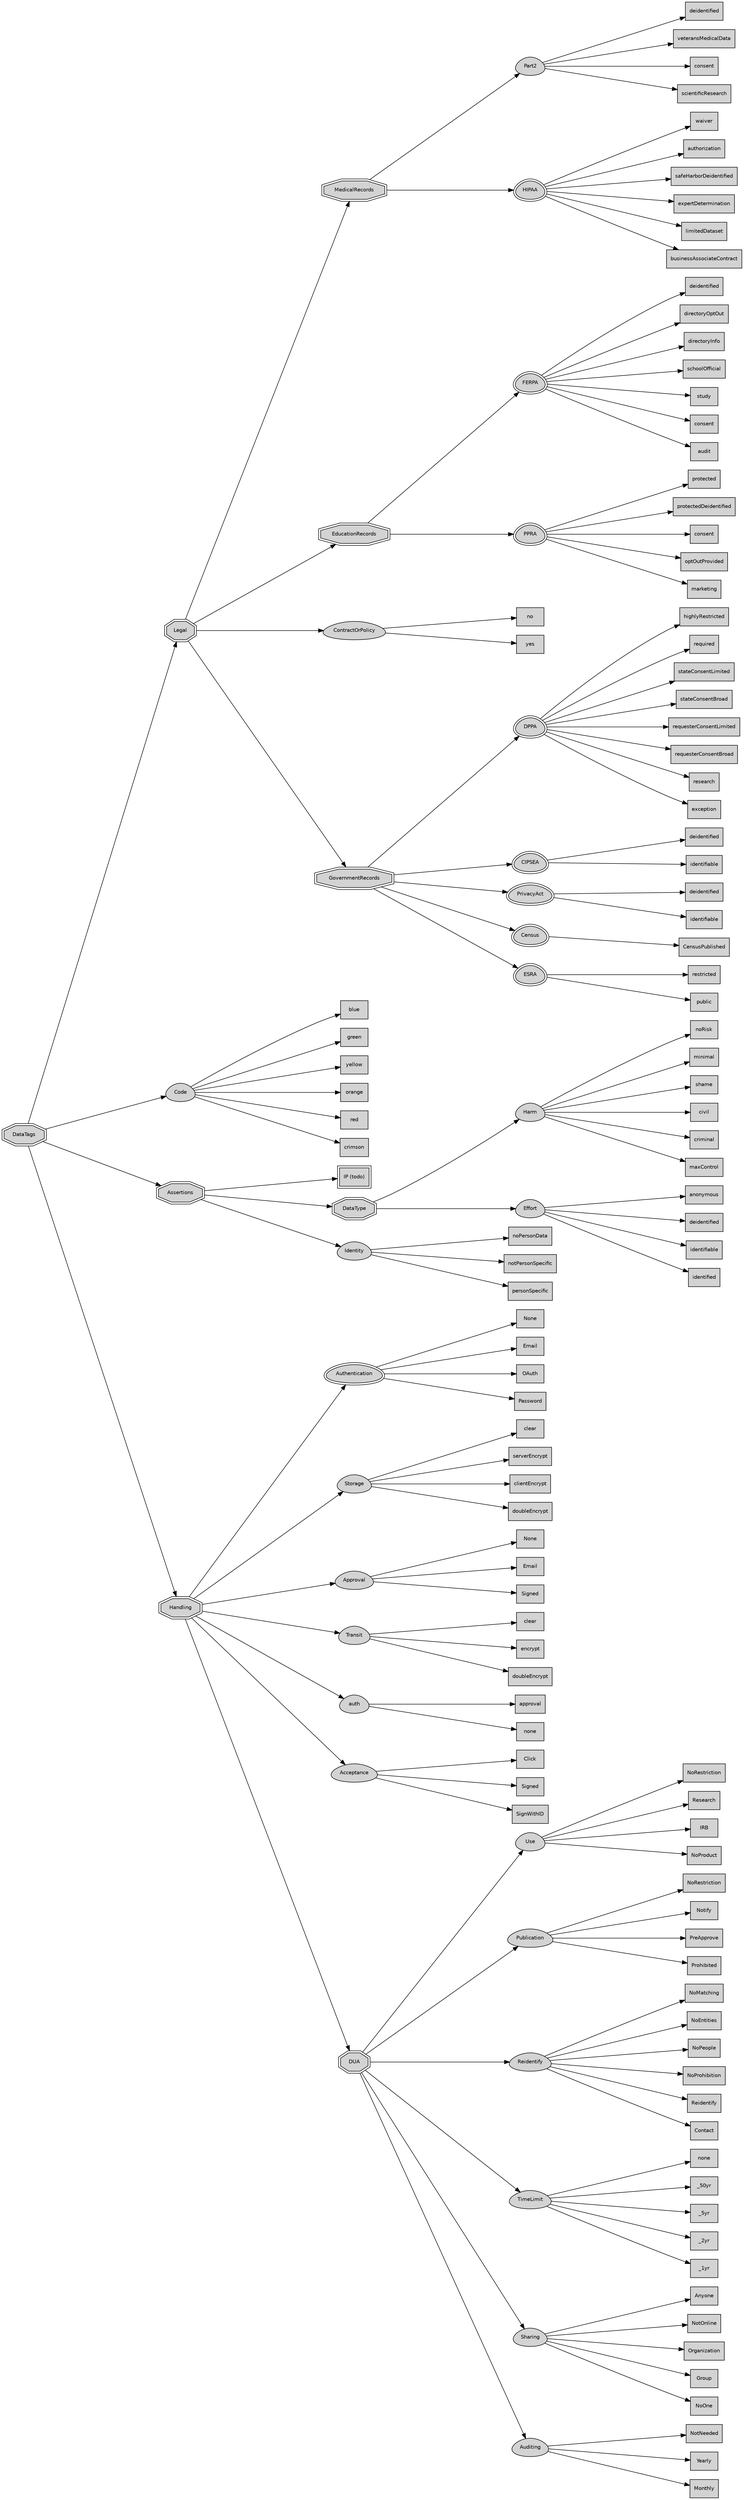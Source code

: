 digraph ChartSet {
edge [fontname="Helvetica" fontsize="10"]
node [fillcolor="lightgray" style="filled" fontname="Helvetica" fontsize="10"]
rankdir=LR
graph [overlap=true ranksep=3]
DataTags[label="DataTags" shape="octagon" peripheries="2"]
Legal[label="Legal" shape="octagon" peripheries="2"]
MedicalRecords[label="MedicalRecords" shape="octagon" peripheries="2"]
Part2[label="Part2" shape="egg"]
Part2_deidentified[label="deidentified" shape="box"]
Part2_veteransMedicalData[label="veteransMedicalData" shape="box"]
Part2_consent[label="consent" shape="box"]
Part2_scientificResearch[label="scientificResearch" shape="box"]
HIPAA[label="HIPAA" shape="egg" peripheries="2"]
HIPAA_waiver[label="waiver" shape="box"]
HIPAA_authorization[label="authorization" shape="box"]
HIPAA_safeHarborDeidentified[label="safeHarborDeidentified" shape="box"]
HIPAA_expertDetermination[label="expertDetermination" shape="box"]
HIPAA_limitedDataset[label="limitedDataset" shape="box"]
HIPAA_businessAssociateContract[label="businessAssociateContract" shape="box"]
EducationRecords[label="EducationRecords" shape="octagon" peripheries="2"]
FERPA[label="FERPA" shape="egg" peripheries="2"]
FERPA_deidentified[label="deidentified" shape="box"]
FERPA_directoryOptOut[label="directoryOptOut" shape="box"]
FERPA_directoryInfo[label="directoryInfo" shape="box"]
FERPA_schoolOfficial[label="schoolOfficial" shape="box"]
FERPA_study[label="study" shape="box"]
FERPA_consent[label="consent" shape="box"]
FERPA_audit[label="audit" shape="box"]
PPRA[label="PPRA" shape="egg" peripheries="2"]
PPRA_protected[label="protected" shape="box"]
PPRA_protectedDeidentified[label="protectedDeidentified" shape="box"]
PPRA_consent[label="consent" shape="box"]
PPRA_optOutProvided[label="optOutProvided" shape="box"]
PPRA_marketing[label="marketing" shape="box"]
ContractOrPolicy[label="ContractOrPolicy" shape="egg"]
ContractOrPolicy_no[label="no" shape="box"]
ContractOrPolicy_yes[label="yes" shape="box"]
GovernmentRecords[label="GovernmentRecords" shape="octagon" peripheries="2"]
DPPA[label="DPPA" shape="egg" peripheries="2"]
DPPA_highlyRestricted[label="highlyRestricted" shape="box"]
DPPA_required[label="required" shape="box"]
DPPA_stateConsentLimited[label="stateConsentLimited" shape="box"]
DPPA_stateConsentBroad[label="stateConsentBroad" shape="box"]
DPPA_requesterConsentLimited[label="requesterConsentLimited" shape="box"]
DPPA_requesterConsentBroad[label="requesterConsentBroad" shape="box"]
DPPA_research[label="research" shape="box"]
DPPA_exception[label="exception" shape="box"]
CIPSEA[label="CIPSEA" shape="egg" peripheries="2"]
CIPSEA_deidentified[label="deidentified" shape="box"]
CIPSEA_identifiable[label="identifiable" shape="box"]
PrivacyAct[label="PrivacyAct" shape="egg" peripheries="2"]
PrivacyAct_deidentified[label="deidentified" shape="box"]
PrivacyAct_identifiable[label="identifiable" shape="box"]
Census[label="Census" shape="egg" peripheries="2"]
Census_CensusPublished[label="CensusPublished" shape="box"]
ESRA[label="ESRA" shape="egg" peripheries="2"]
ESRA_restricted[label="restricted" shape="box"]
ESRA_public[label="public" shape="box"]
Code[label="Code" shape="egg"]
Code_blue[label="blue" shape="box"]
Code_green[label="green" shape="box"]
Code_yellow[label="yellow" shape="box"]
Code_orange[label="orange" shape="box"]
Code_red[label="red" shape="box"]
Code_crimson[label="crimson" shape="box"]
Assertions[label="Assertions" shape="octagon" peripheries="2"]
IP[label="IP (todo)" shape="plaintext" peripheries="2"]
DataType[label="DataType" shape="octagon" peripheries="2"]
Harm[label="Harm" shape="egg"]
Harm_noRisk[label="noRisk" shape="box"]
Harm_minimal[label="minimal" shape="box"]
Harm_shame[label="shame" shape="box"]
Harm_civil[label="civil" shape="box"]
Harm_criminal[label="criminal" shape="box"]
Harm_maxControl[label="maxControl" shape="box"]
Effort[label="Effort" shape="egg"]
Effort_anonymous[label="anonymous" shape="box"]
Effort_deidentified[label="deidentified" shape="box"]
Effort_identifiable[label="identifiable" shape="box"]
Effort_identified[label="identified" shape="box"]
Identity[label="Identity" shape="egg"]
Identity_noPersonData[label="noPersonData" shape="box"]
Identity_notPersonSpecific[label="notPersonSpecific" shape="box"]
Identity_personSpecific[label="personSpecific" shape="box"]
Handling[label="Handling" shape="octagon" peripheries="2"]
Authentication[label="Authentication" shape="egg" peripheries="2"]
Authentication_None[label="None" shape="box"]
Authentication_Email[label="Email" shape="box"]
Authentication_OAuth[label="OAuth" shape="box"]
Authentication_Password[label="Password" shape="box"]
Storage[label="Storage" shape="egg"]
Storage_clear[label="clear" shape="box"]
Storage_serverEncrypt[label="serverEncrypt" shape="box"]
Storage_clientEncrypt[label="clientEncrypt" shape="box"]
Storage_doubleEncrypt[label="doubleEncrypt" shape="box"]
Approval[label="Approval" shape="egg"]
Approval_None[label="None" shape="box"]
Approval_Email[label="Email" shape="box"]
Approval_Signed[label="Signed" shape="box"]
Transit[label="Transit" shape="egg"]
Transit_clear[label="clear" shape="box"]
Transit_encrypt[label="encrypt" shape="box"]
Transit_doubleEncrypt[label="doubleEncrypt" shape="box"]
auth[label="auth" shape="egg"]
auth_approval[label="approval" shape="box"]
auth_none[label="none" shape="box"]
Acceptance[label="Acceptance" shape="egg"]
Acceptance_Click[label="Click" shape="box"]
Acceptance_Signed[label="Signed" shape="box"]
Acceptance_SignWithID[label="SignWithID" shape="box"]
DUA[label="DUA" shape="octagon" peripheries="2"]
Use[label="Use" shape="egg"]
Use_NoRestriction[label="NoRestriction" shape="box"]
Use_Research[label="Research" shape="box"]
Use_IRB[label="IRB" shape="box"]
Use_NoProduct[label="NoProduct" shape="box"]
Publication[label="Publication" shape="egg"]
Publication_NoRestriction[label="NoRestriction" shape="box"]
Publication_Notify[label="Notify" shape="box"]
Publication_PreApprove[label="PreApprove" shape="box"]
Publication_Prohibited[label="Prohibited" shape="box"]
Reidentify[label="Reidentify" shape="egg"]
Reidentify_NoMatching[label="NoMatching" shape="box"]
Reidentify_NoEntities[label="NoEntities" shape="box"]
Reidentify_NoPeople[label="NoPeople" shape="box"]
Reidentify_NoProhibition[label="NoProhibition" shape="box"]
Reidentify_Reidentify[label="Reidentify" shape="box"]
Reidentify_Contact[label="Contact" shape="box"]
TimeLimit[label="TimeLimit" shape="egg"]
TimeLimit_none[label="none" shape="box"]
TimeLimit__50yr[label="_50yr" shape="box"]
TimeLimit__5yr[label="_5yr" shape="box"]
TimeLimit__2yr[label="_2yr" shape="box"]
TimeLimit__1yr[label="_1yr" shape="box"]
Sharing[label="Sharing" shape="egg"]
Sharing_Anyone[label="Anyone" shape="box"]
Sharing_NotOnline[label="NotOnline" shape="box"]
Sharing_Organization[label="Organization" shape="box"]
Sharing_Group[label="Group" shape="box"]
Sharing_NoOne[label="NoOne" shape="box"]
Auditing[label="Auditing" shape="egg"]
Auditing_NotNeeded[label="NotNeeded" shape="box"]
Auditing_Yearly[label="Yearly" shape="box"]
Auditing_Monthly[label="Monthly" shape="box"]
DataTags -> Legal
Legal -> MedicalRecords
MedicalRecords -> Part2
Part2 -> Part2_deidentified
Part2 -> Part2_veteransMedicalData
Part2 -> Part2_consent
Part2 -> Part2_scientificResearch
MedicalRecords -> HIPAA
HIPAA -> HIPAA_waiver
HIPAA -> HIPAA_authorization
HIPAA -> HIPAA_safeHarborDeidentified
HIPAA -> HIPAA_expertDetermination
HIPAA -> HIPAA_limitedDataset
HIPAA -> HIPAA_businessAssociateContract
Legal -> EducationRecords
EducationRecords -> FERPA
FERPA -> FERPA_deidentified
FERPA -> FERPA_directoryOptOut
FERPA -> FERPA_directoryInfo
FERPA -> FERPA_schoolOfficial
FERPA -> FERPA_study
FERPA -> FERPA_consent
FERPA -> FERPA_audit
EducationRecords -> PPRA
PPRA -> PPRA_protected
PPRA -> PPRA_protectedDeidentified
PPRA -> PPRA_consent
PPRA -> PPRA_optOutProvided
PPRA -> PPRA_marketing
Legal -> ContractOrPolicy
ContractOrPolicy -> ContractOrPolicy_no
ContractOrPolicy -> ContractOrPolicy_yes
Legal -> GovernmentRecords
GovernmentRecords -> DPPA
DPPA -> DPPA_highlyRestricted
DPPA -> DPPA_required
DPPA -> DPPA_stateConsentLimited
DPPA -> DPPA_stateConsentBroad
DPPA -> DPPA_requesterConsentLimited
DPPA -> DPPA_requesterConsentBroad
DPPA -> DPPA_research
DPPA -> DPPA_exception
GovernmentRecords -> CIPSEA
CIPSEA -> CIPSEA_deidentified
CIPSEA -> CIPSEA_identifiable
GovernmentRecords -> PrivacyAct
PrivacyAct -> PrivacyAct_deidentified
PrivacyAct -> PrivacyAct_identifiable
GovernmentRecords -> Census
Census -> Census_CensusPublished
GovernmentRecords -> ESRA
ESRA -> ESRA_restricted
ESRA -> ESRA_public
DataTags -> Code
Code -> Code_blue
Code -> Code_green
Code -> Code_yellow
Code -> Code_orange
Code -> Code_red
Code -> Code_crimson
DataTags -> Assertions
Assertions -> IP
Assertions -> DataType
DataType -> Harm
Harm -> Harm_noRisk
Harm -> Harm_minimal
Harm -> Harm_shame
Harm -> Harm_civil
Harm -> Harm_criminal
Harm -> Harm_maxControl
DataType -> Effort
Effort -> Effort_anonymous
Effort -> Effort_deidentified
Effort -> Effort_identifiable
Effort -> Effort_identified
Assertions -> Identity
Identity -> Identity_noPersonData
Identity -> Identity_notPersonSpecific
Identity -> Identity_personSpecific
DataTags -> Handling
Handling -> Authentication
Authentication -> Authentication_None
Authentication -> Authentication_Email
Authentication -> Authentication_OAuth
Authentication -> Authentication_Password
Handling -> Storage
Storage -> Storage_clear
Storage -> Storage_serverEncrypt
Storage -> Storage_clientEncrypt
Storage -> Storage_doubleEncrypt
Handling -> Approval
Approval -> Approval_None
Approval -> Approval_Email
Approval -> Approval_Signed
Handling -> Transit
Transit -> Transit_clear
Transit -> Transit_encrypt
Transit -> Transit_doubleEncrypt
Handling -> auth
auth -> auth_approval
auth -> auth_none
Handling -> Acceptance
Acceptance -> Acceptance_Click
Acceptance -> Acceptance_Signed
Acceptance -> Acceptance_SignWithID
Handling -> DUA
DUA -> Use
Use -> Use_NoRestriction
Use -> Use_Research
Use -> Use_IRB
Use -> Use_NoProduct
DUA -> Publication
Publication -> Publication_NoRestriction
Publication -> Publication_Notify
Publication -> Publication_PreApprove
Publication -> Publication_Prohibited
DUA -> Reidentify
Reidentify -> Reidentify_NoMatching
Reidentify -> Reidentify_NoEntities
Reidentify -> Reidentify_NoPeople
Reidentify -> Reidentify_NoProhibition
Reidentify -> Reidentify_Reidentify
Reidentify -> Reidentify_Contact
DUA -> TimeLimit
TimeLimit -> TimeLimit_none
TimeLimit -> TimeLimit__50yr
TimeLimit -> TimeLimit__5yr
TimeLimit -> TimeLimit__2yr
TimeLimit -> TimeLimit__1yr
DUA -> Sharing
Sharing -> Sharing_Anyone
Sharing -> Sharing_NotOnline
Sharing -> Sharing_Organization
Sharing -> Sharing_Group
Sharing -> Sharing_NoOne
DUA -> Auditing
Auditing -> Auditing_NotNeeded
Auditing -> Auditing_Yearly
Auditing -> Auditing_Monthly
}
